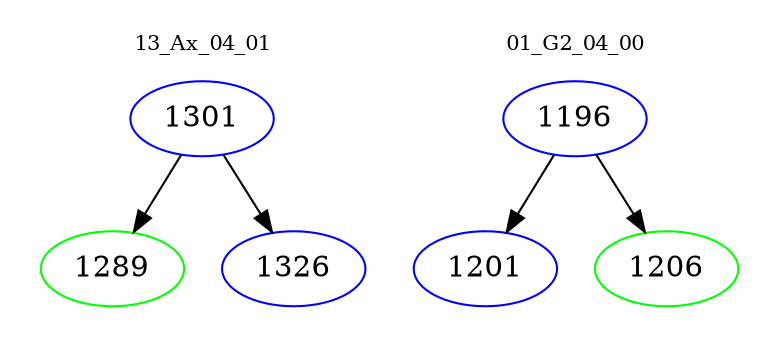 digraph{
subgraph cluster_0 {
color = white
label = "13_Ax_04_01";
fontsize=10;
T0_1301 [label="1301", color="blue"]
T0_1301 -> T0_1289 [color="black"]
T0_1289 [label="1289", color="green"]
T0_1301 -> T0_1326 [color="black"]
T0_1326 [label="1326", color="blue"]
}
subgraph cluster_1 {
color = white
label = "01_G2_04_00";
fontsize=10;
T1_1196 [label="1196", color="blue"]
T1_1196 -> T1_1201 [color="black"]
T1_1201 [label="1201", color="blue"]
T1_1196 -> T1_1206 [color="black"]
T1_1206 [label="1206", color="green"]
}
}
